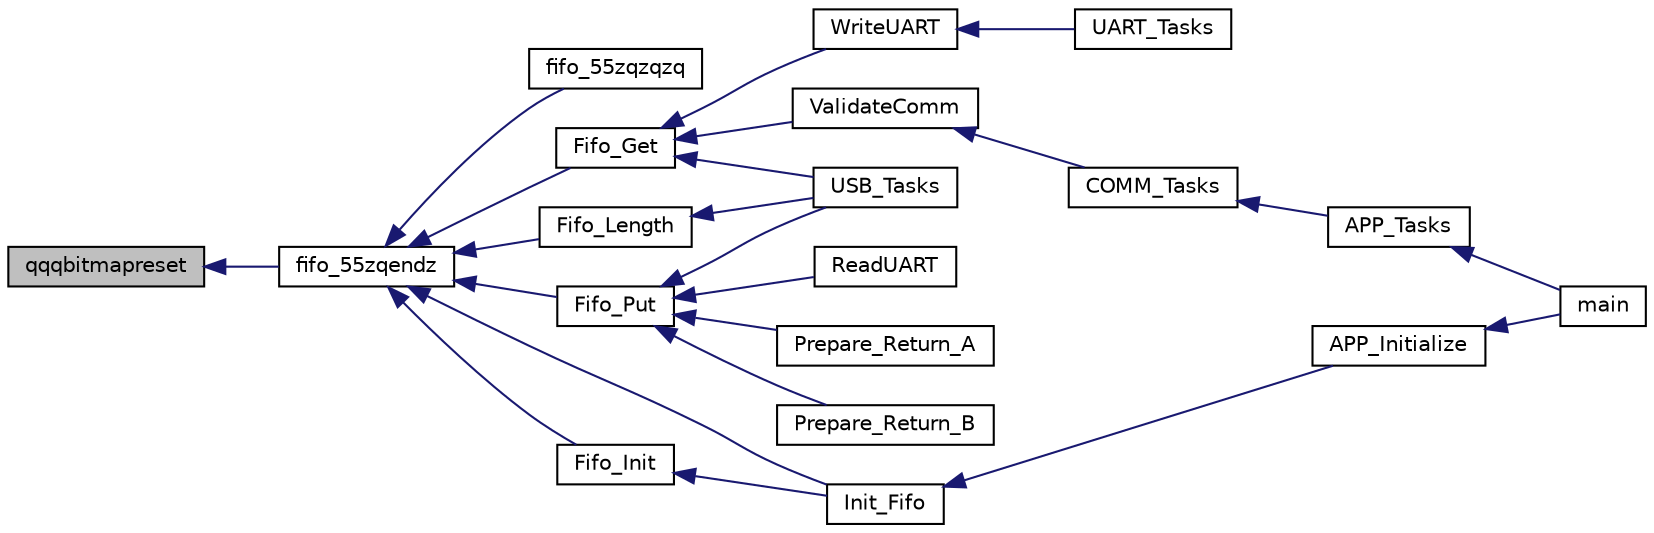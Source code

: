 digraph "qqqbitmapreset"
{
  edge [fontname="Helvetica",fontsize="10",labelfontname="Helvetica",labelfontsize="10"];
  node [fontname="Helvetica",fontsize="10",shape=record];
  rankdir="LR";
  Node116 [label="qqqbitmapreset",height=0.2,width=0.4,color="black", fillcolor="grey75", style="filled", fontcolor="black"];
  Node116 -> Node117 [dir="back",color="midnightblue",fontsize="10",style="solid",fontname="Helvetica"];
  Node117 [label="fifo_55zqendz",height=0.2,width=0.4,color="black", fillcolor="white", style="filled",URL="$inszt__fifo_8c.html#acc0b6535620060f9899fb9c4d36b42b2"];
  Node117 -> Node118 [dir="back",color="midnightblue",fontsize="10",style="solid",fontname="Helvetica"];
  Node118 [label="fifo_55zqzqzq",height=0.2,width=0.4,color="black", fillcolor="white", style="filled",URL="$inszt__fifo_8c.html#a4ef9d2db309afd3bfa8016b27c1d67b0"];
  Node117 -> Node119 [dir="back",color="midnightblue",fontsize="10",style="solid",fontname="Helvetica"];
  Node119 [label="Fifo_Get",height=0.2,width=0.4,color="black", fillcolor="white", style="filled",URL="$inszt__fifo_8c.html#a559d3b106856214e0f068c4c8c186055"];
  Node119 -> Node120 [dir="back",color="midnightblue",fontsize="10",style="solid",fontname="Helvetica"];
  Node120 [label="USB_Tasks",height=0.2,width=0.4,color="black", fillcolor="white", style="filled",URL="$_u_s_b_8h.html#a9a0d9bb70d35b7b2997594a56b7db71d"];
  Node119 -> Node121 [dir="back",color="midnightblue",fontsize="10",style="solid",fontname="Helvetica"];
  Node121 [label="ValidateComm",height=0.2,width=0.4,color="black", fillcolor="white", style="filled",URL="$inszt__commmodule_8c.html#a764430fc16209afb9056738eb23b69c5"];
  Node121 -> Node122 [dir="back",color="midnightblue",fontsize="10",style="solid",fontname="Helvetica"];
  Node122 [label="COMM_Tasks",height=0.2,width=0.4,color="black", fillcolor="white", style="filled",URL="$inszt__commmodule_8c.html#a58032003b728b9659d8ec40e2b565169"];
  Node122 -> Node123 [dir="back",color="midnightblue",fontsize="10",style="solid",fontname="Helvetica"];
  Node123 [label="APP_Tasks",height=0.2,width=0.4,color="black", fillcolor="white", style="filled",URL="$inszt__app_8c.html#a859aee46b660cfee47cfd45ce08f6862"];
  Node123 -> Node124 [dir="back",color="midnightblue",fontsize="10",style="solid",fontname="Helvetica"];
  Node124 [label="main",height=0.2,width=0.4,color="black", fillcolor="white", style="filled",URL="$inszt__main_8c.html#a840291bc02cba5474a4cb46a9b9566fe"];
  Node119 -> Node125 [dir="back",color="midnightblue",fontsize="10",style="solid",fontname="Helvetica"];
  Node125 [label="WriteUART",height=0.2,width=0.4,color="black", fillcolor="white", style="filled",URL="$inszt___u_a_r_t_8c.html#a04847dad9f416306723e78f9a048bfd1"];
  Node125 -> Node126 [dir="back",color="midnightblue",fontsize="10",style="solid",fontname="Helvetica"];
  Node126 [label="UART_Tasks",height=0.2,width=0.4,color="black", fillcolor="white", style="filled",URL="$_u_a_r_t_8h.html#aab7c894c540f5df89f5dc640f0379953"];
  Node117 -> Node127 [dir="back",color="midnightblue",fontsize="10",style="solid",fontname="Helvetica"];
  Node127 [label="Fifo_Init",height=0.2,width=0.4,color="black", fillcolor="white", style="filled",URL="$inszt__fifo_8c.html#a73482783404c573916a85844ce4d1028"];
  Node127 -> Node128 [dir="back",color="midnightblue",fontsize="10",style="solid",fontname="Helvetica"];
  Node128 [label="Init_Fifo",height=0.2,width=0.4,color="black", fillcolor="white", style="filled",URL="$inszt__fifo_8c.html#aee213a842ce7b6b44ea60df031f93587"];
  Node128 -> Node129 [dir="back",color="midnightblue",fontsize="10",style="solid",fontname="Helvetica"];
  Node129 [label="APP_Initialize",height=0.2,width=0.4,color="black", fillcolor="white", style="filled",URL="$inszt__app_8c.html#a59b305aa4f4287d45cbe428f533f84b2"];
  Node129 -> Node124 [dir="back",color="midnightblue",fontsize="10",style="solid",fontname="Helvetica"];
  Node117 -> Node130 [dir="back",color="midnightblue",fontsize="10",style="solid",fontname="Helvetica"];
  Node130 [label="Fifo_Length",height=0.2,width=0.4,color="black", fillcolor="white", style="filled",URL="$inszt__fifo_8c.html#af9b60b7e38d0de249e9c2899e5266c44"];
  Node130 -> Node120 [dir="back",color="midnightblue",fontsize="10",style="solid",fontname="Helvetica"];
  Node117 -> Node131 [dir="back",color="midnightblue",fontsize="10",style="solid",fontname="Helvetica"];
  Node131 [label="Fifo_Put",height=0.2,width=0.4,color="black", fillcolor="white", style="filled",URL="$inszt__fifo_8c.html#aa509be4f95c11aac886b98718a15e849"];
  Node131 -> Node132 [dir="back",color="midnightblue",fontsize="10",style="solid",fontname="Helvetica"];
  Node132 [label="Prepare_Return_A",height=0.2,width=0.4,color="black", fillcolor="white", style="filled",URL="$statusst_8h.html#a0e9c19489da0b2f35029d786831aba98"];
  Node131 -> Node133 [dir="back",color="midnightblue",fontsize="10",style="solid",fontname="Helvetica"];
  Node133 [label="Prepare_Return_B",height=0.2,width=0.4,color="black", fillcolor="white", style="filled",URL="$statusst_8h.html#ab840ab8e52cac36008d83ff62f7124ca"];
  Node131 -> Node134 [dir="back",color="midnightblue",fontsize="10",style="solid",fontname="Helvetica"];
  Node134 [label="ReadUART",height=0.2,width=0.4,color="black", fillcolor="white", style="filled",URL="$inszt___u_a_r_t_8c.html#a2961ac14c60d8731e0c9761ab23fa39b"];
  Node131 -> Node120 [dir="back",color="midnightblue",fontsize="10",style="solid",fontname="Helvetica"];
  Node117 -> Node128 [dir="back",color="midnightblue",fontsize="10",style="solid",fontname="Helvetica"];
}
